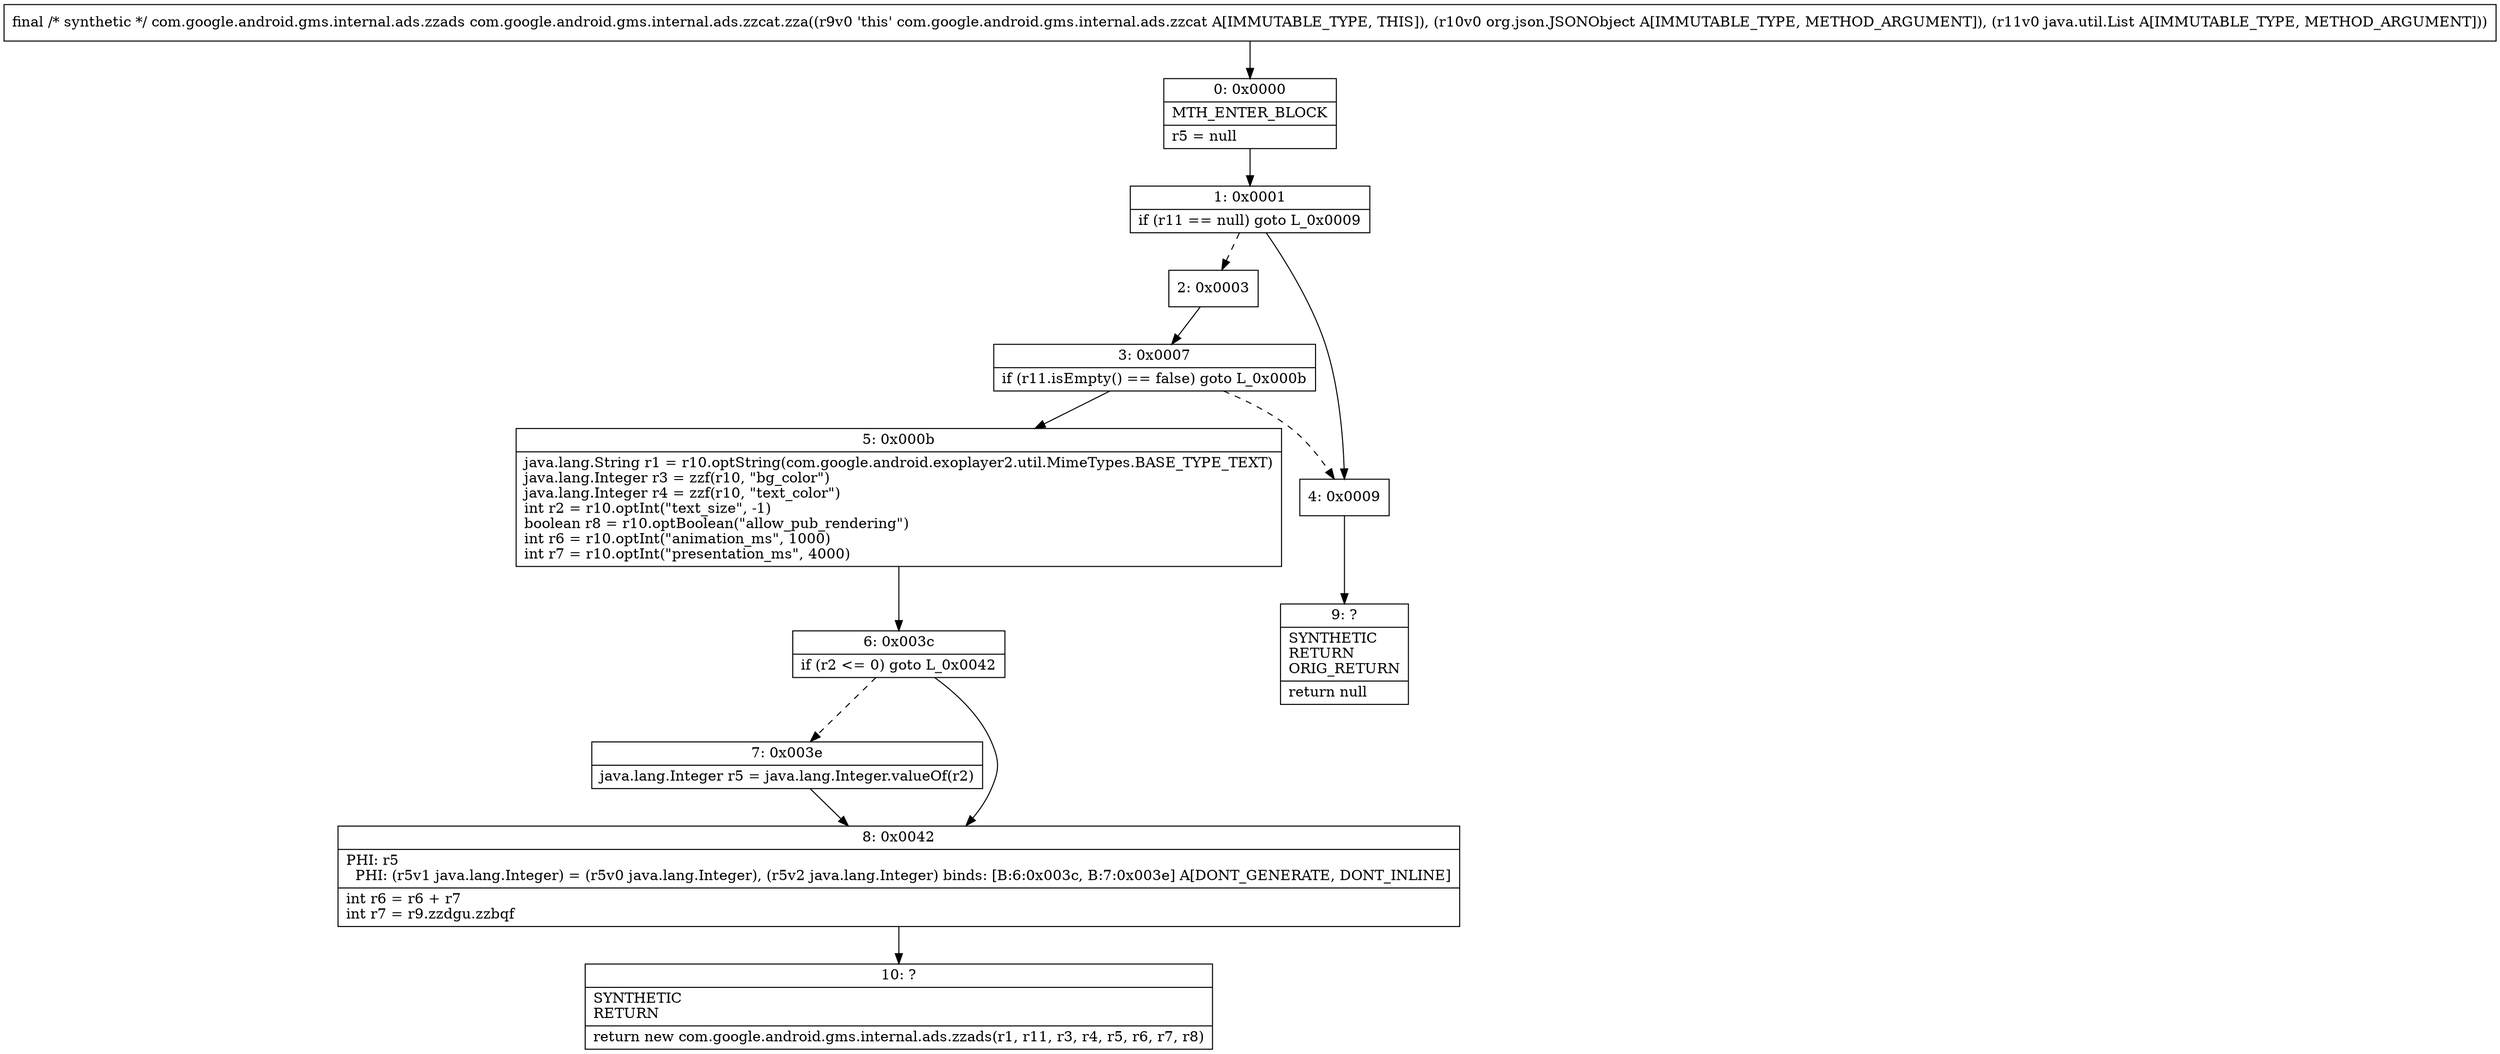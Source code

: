 digraph "CFG forcom.google.android.gms.internal.ads.zzcat.zza(Lorg\/json\/JSONObject;Ljava\/util\/List;)Lcom\/google\/android\/gms\/internal\/ads\/zzads;" {
Node_0 [shape=record,label="{0\:\ 0x0000|MTH_ENTER_BLOCK\l|r5 = null\l}"];
Node_1 [shape=record,label="{1\:\ 0x0001|if (r11 == null) goto L_0x0009\l}"];
Node_2 [shape=record,label="{2\:\ 0x0003}"];
Node_3 [shape=record,label="{3\:\ 0x0007|if (r11.isEmpty() == false) goto L_0x000b\l}"];
Node_4 [shape=record,label="{4\:\ 0x0009}"];
Node_5 [shape=record,label="{5\:\ 0x000b|java.lang.String r1 = r10.optString(com.google.android.exoplayer2.util.MimeTypes.BASE_TYPE_TEXT)\ljava.lang.Integer r3 = zzf(r10, \"bg_color\")\ljava.lang.Integer r4 = zzf(r10, \"text_color\")\lint r2 = r10.optInt(\"text_size\", \-1)\lboolean r8 = r10.optBoolean(\"allow_pub_rendering\")\lint r6 = r10.optInt(\"animation_ms\", 1000)\lint r7 = r10.optInt(\"presentation_ms\", 4000)\l}"];
Node_6 [shape=record,label="{6\:\ 0x003c|if (r2 \<= 0) goto L_0x0042\l}"];
Node_7 [shape=record,label="{7\:\ 0x003e|java.lang.Integer r5 = java.lang.Integer.valueOf(r2)\l}"];
Node_8 [shape=record,label="{8\:\ 0x0042|PHI: r5 \l  PHI: (r5v1 java.lang.Integer) = (r5v0 java.lang.Integer), (r5v2 java.lang.Integer) binds: [B:6:0x003c, B:7:0x003e] A[DONT_GENERATE, DONT_INLINE]\l|int r6 = r6 + r7\lint r7 = r9.zzdgu.zzbqf\l}"];
Node_9 [shape=record,label="{9\:\ ?|SYNTHETIC\lRETURN\lORIG_RETURN\l|return null\l}"];
Node_10 [shape=record,label="{10\:\ ?|SYNTHETIC\lRETURN\l|return new com.google.android.gms.internal.ads.zzads(r1, r11, r3, r4, r5, r6, r7, r8)\l}"];
MethodNode[shape=record,label="{final \/* synthetic *\/ com.google.android.gms.internal.ads.zzads com.google.android.gms.internal.ads.zzcat.zza((r9v0 'this' com.google.android.gms.internal.ads.zzcat A[IMMUTABLE_TYPE, THIS]), (r10v0 org.json.JSONObject A[IMMUTABLE_TYPE, METHOD_ARGUMENT]), (r11v0 java.util.List A[IMMUTABLE_TYPE, METHOD_ARGUMENT])) }"];
MethodNode -> Node_0;
Node_0 -> Node_1;
Node_1 -> Node_2[style=dashed];
Node_1 -> Node_4;
Node_2 -> Node_3;
Node_3 -> Node_4[style=dashed];
Node_3 -> Node_5;
Node_4 -> Node_9;
Node_5 -> Node_6;
Node_6 -> Node_7[style=dashed];
Node_6 -> Node_8;
Node_7 -> Node_8;
Node_8 -> Node_10;
}

